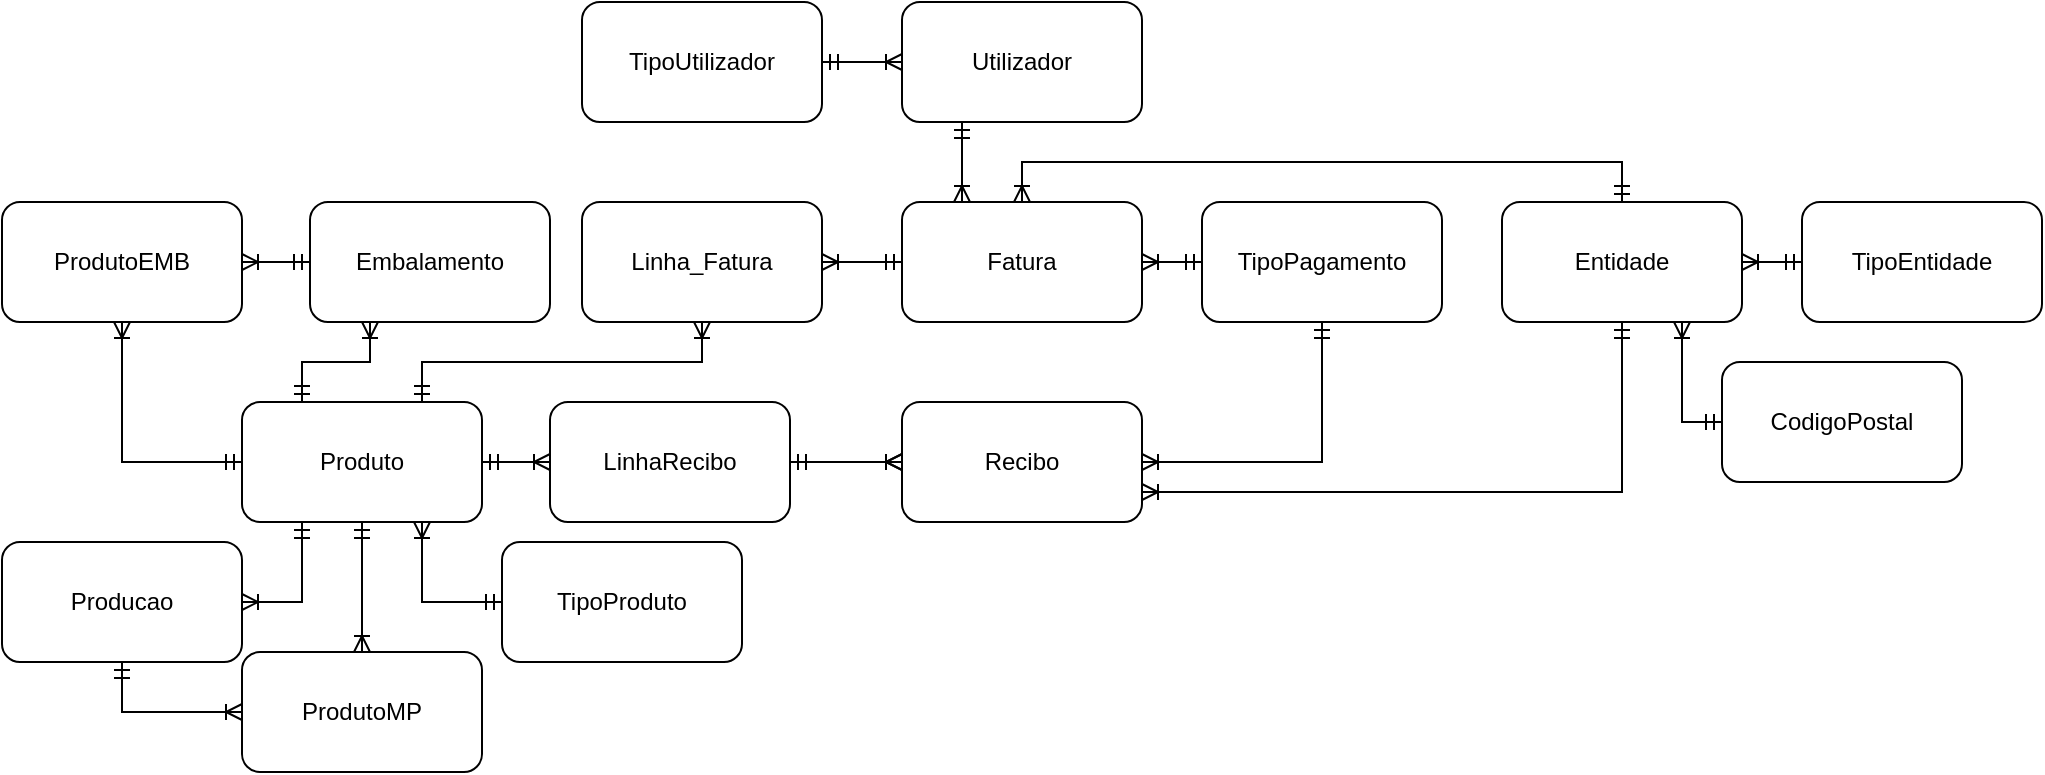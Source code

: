 <mxfile version="20.8.23" type="device"><diagram id="C5RBs43oDa-KdzZeNtuy" name="Page-1"><mxGraphModel dx="1393" dy="835" grid="1" gridSize="10" guides="1" tooltips="1" connect="1" arrows="1" fold="1" page="1" pageScale="1" pageWidth="827" pageHeight="1169" math="0" shadow="0"><root><mxCell id="WIyWlLk6GJQsqaUBKTNV-0"/><mxCell id="WIyWlLk6GJQsqaUBKTNV-1" parent="WIyWlLk6GJQsqaUBKTNV-0"/><mxCell id="ivpAMsPQ8HCNAbwtycyD-0" value="ProdutoEMB" style="rounded=1;whiteSpace=wrap;html=1;" parent="WIyWlLk6GJQsqaUBKTNV-1" vertex="1"><mxGeometry x="20" y="250" width="120" height="60" as="geometry"/></mxCell><mxCell id="ivpAMsPQ8HCNAbwtycyD-1" value="Produto" style="rounded=1;whiteSpace=wrap;html=1;" parent="WIyWlLk6GJQsqaUBKTNV-1" vertex="1"><mxGeometry x="140" y="350" width="120" height="60" as="geometry"/></mxCell><mxCell id="ivpAMsPQ8HCNAbwtycyD-2" value="Embalamento" style="rounded=1;whiteSpace=wrap;html=1;" parent="WIyWlLk6GJQsqaUBKTNV-1" vertex="1"><mxGeometry x="174" y="250" width="120" height="60" as="geometry"/></mxCell><mxCell id="ivpAMsPQ8HCNAbwtycyD-3" value="Producao" style="rounded=1;whiteSpace=wrap;html=1;" parent="WIyWlLk6GJQsqaUBKTNV-1" vertex="1"><mxGeometry x="20" y="420" width="120" height="60" as="geometry"/></mxCell><mxCell id="ivpAMsPQ8HCNAbwtycyD-4" value="TipoUtilizador" style="rounded=1;whiteSpace=wrap;html=1;" parent="WIyWlLk6GJQsqaUBKTNV-1" vertex="1"><mxGeometry x="310" y="150" width="120" height="60" as="geometry"/></mxCell><mxCell id="ivpAMsPQ8HCNAbwtycyD-5" value="" style="endArrow=ERmandOne;html=1;rounded=0;entryX=0;entryY=0.5;entryDx=0;entryDy=0;exitX=1;exitY=0.5;exitDx=0;exitDy=0;startArrow=ERoneToMany;startFill=0;endFill=0;" parent="WIyWlLk6GJQsqaUBKTNV-1" source="ivpAMsPQ8HCNAbwtycyD-0" target="ivpAMsPQ8HCNAbwtycyD-2" edge="1"><mxGeometry width="50" height="50" relative="1" as="geometry"><mxPoint x="240" y="530" as="sourcePoint"/><mxPoint x="290" y="480" as="targetPoint"/></mxGeometry></mxCell><mxCell id="ivpAMsPQ8HCNAbwtycyD-6" value="" style="endArrow=ERmandOne;html=1;rounded=0;exitX=0.5;exitY=1;exitDx=0;exitDy=0;entryX=0;entryY=0.5;entryDx=0;entryDy=0;startArrow=ERoneToMany;startFill=0;endFill=0;" parent="WIyWlLk6GJQsqaUBKTNV-1" source="ivpAMsPQ8HCNAbwtycyD-0" target="ivpAMsPQ8HCNAbwtycyD-1" edge="1"><mxGeometry width="50" height="50" relative="1" as="geometry"><mxPoint x="250" y="540" as="sourcePoint"/><mxPoint x="300" y="490" as="targetPoint"/><Array as="points"><mxPoint x="80" y="380"/></Array></mxGeometry></mxCell><mxCell id="ivpAMsPQ8HCNAbwtycyD-8" value="TipoEntidade" style="rounded=1;whiteSpace=wrap;html=1;" parent="WIyWlLk6GJQsqaUBKTNV-1" vertex="1"><mxGeometry x="920" y="250" width="120" height="60" as="geometry"/></mxCell><mxCell id="ivpAMsPQ8HCNAbwtycyD-9" value="CodigoPostal" style="rounded=1;whiteSpace=wrap;html=1;" parent="WIyWlLk6GJQsqaUBKTNV-1" vertex="1"><mxGeometry x="880" y="330" width="120" height="60" as="geometry"/></mxCell><mxCell id="ivpAMsPQ8HCNAbwtycyD-10" value="Entidade" style="rounded=1;whiteSpace=wrap;html=1;" parent="WIyWlLk6GJQsqaUBKTNV-1" vertex="1"><mxGeometry x="770" y="250" width="120" height="60" as="geometry"/></mxCell><mxCell id="ivpAMsPQ8HCNAbwtycyD-11" value="TipoPagamento" style="rounded=1;whiteSpace=wrap;html=1;" parent="WIyWlLk6GJQsqaUBKTNV-1" vertex="1"><mxGeometry x="620" y="250" width="120" height="60" as="geometry"/></mxCell><mxCell id="ivpAMsPQ8HCNAbwtycyD-36" value="" style="edgeStyle=orthogonalEdgeStyle;rounded=0;orthogonalLoop=1;jettySize=auto;html=1;startArrow=ERoneToMany;startFill=0;endArrow=ERmandOne;endFill=0;" parent="WIyWlLk6GJQsqaUBKTNV-1" source="ivpAMsPQ8HCNAbwtycyD-12" target="ivpAMsPQ8HCNAbwtycyD-13" edge="1"><mxGeometry relative="1" as="geometry"/></mxCell><mxCell id="ivpAMsPQ8HCNAbwtycyD-12" value="Recibo" style="rounded=1;whiteSpace=wrap;html=1;" parent="WIyWlLk6GJQsqaUBKTNV-1" vertex="1"><mxGeometry x="470" y="350" width="120" height="60" as="geometry"/></mxCell><mxCell id="ivpAMsPQ8HCNAbwtycyD-13" value="LinhaRecibo" style="rounded=1;whiteSpace=wrap;html=1;" parent="WIyWlLk6GJQsqaUBKTNV-1" vertex="1"><mxGeometry x="294" y="350" width="120" height="60" as="geometry"/></mxCell><mxCell id="ivpAMsPQ8HCNAbwtycyD-14" value="Fatura" style="rounded=1;whiteSpace=wrap;html=1;" parent="WIyWlLk6GJQsqaUBKTNV-1" vertex="1"><mxGeometry x="470" y="250" width="120" height="60" as="geometry"/></mxCell><mxCell id="ivpAMsPQ8HCNAbwtycyD-15" value="Linha_Fatura" style="rounded=1;whiteSpace=wrap;html=1;" parent="WIyWlLk6GJQsqaUBKTNV-1" vertex="1"><mxGeometry x="310" y="250" width="120" height="60" as="geometry"/></mxCell><mxCell id="ivpAMsPQ8HCNAbwtycyD-16" value="ProdutoMP" style="rounded=1;whiteSpace=wrap;html=1;" parent="WIyWlLk6GJQsqaUBKTNV-1" vertex="1"><mxGeometry x="140" y="475" width="120" height="60" as="geometry"/></mxCell><mxCell id="ivpAMsPQ8HCNAbwtycyD-17" value="TipoProduto" style="rounded=1;whiteSpace=wrap;html=1;" parent="WIyWlLk6GJQsqaUBKTNV-1" vertex="1"><mxGeometry x="270" y="420" width="120" height="60" as="geometry"/></mxCell><mxCell id="ivpAMsPQ8HCNAbwtycyD-21" value="Utilizador" style="rounded=1;whiteSpace=wrap;html=1;" parent="WIyWlLk6GJQsqaUBKTNV-1" vertex="1"><mxGeometry x="470" y="150" width="120" height="60" as="geometry"/></mxCell><mxCell id="ivpAMsPQ8HCNAbwtycyD-22" value="" style="endArrow=ERmandOne;html=1;rounded=0;exitX=0;exitY=0.5;exitDx=0;exitDy=0;entryX=0.5;entryY=1;entryDx=0;entryDy=0;startArrow=ERoneToMany;startFill=0;endFill=0;" parent="WIyWlLk6GJQsqaUBKTNV-1" source="ivpAMsPQ8HCNAbwtycyD-16" target="ivpAMsPQ8HCNAbwtycyD-3" edge="1"><mxGeometry width="50" height="50" relative="1" as="geometry"><mxPoint x="120" y="290" as="sourcePoint"/><mxPoint x="150" y="390" as="targetPoint"/><Array as="points"><mxPoint x="80" y="505"/></Array></mxGeometry></mxCell><mxCell id="ivpAMsPQ8HCNAbwtycyD-23" value="" style="endArrow=ERmandOne;html=1;rounded=0;exitX=1;exitY=0.5;exitDx=0;exitDy=0;entryX=0.25;entryY=1;entryDx=0;entryDy=0;startArrow=ERoneToMany;startFill=0;endFill=0;" parent="WIyWlLk6GJQsqaUBKTNV-1" source="ivpAMsPQ8HCNAbwtycyD-3" target="ivpAMsPQ8HCNAbwtycyD-1" edge="1"><mxGeometry width="50" height="50" relative="1" as="geometry"><mxPoint x="130" y="300" as="sourcePoint"/><mxPoint x="160" y="400" as="targetPoint"/><Array as="points"><mxPoint x="170" y="450"/></Array></mxGeometry></mxCell><mxCell id="ivpAMsPQ8HCNAbwtycyD-24" value="" style="endArrow=ERmandOne;html=1;rounded=0;exitX=0.5;exitY=0;exitDx=0;exitDy=0;entryX=0.5;entryY=1;entryDx=0;entryDy=0;startArrow=ERoneToMany;startFill=0;endFill=0;" parent="WIyWlLk6GJQsqaUBKTNV-1" source="ivpAMsPQ8HCNAbwtycyD-16" target="ivpAMsPQ8HCNAbwtycyD-1" edge="1"><mxGeometry width="50" height="50" relative="1" as="geometry"><mxPoint x="150" y="515" as="sourcePoint"/><mxPoint x="90" y="490" as="targetPoint"/><Array as="points"/></mxGeometry></mxCell><mxCell id="ivpAMsPQ8HCNAbwtycyD-25" value="" style="endArrow=ERmandOne;html=1;rounded=0;exitX=0.75;exitY=1;exitDx=0;exitDy=0;entryX=0;entryY=0.5;entryDx=0;entryDy=0;startArrow=ERoneToMany;startFill=0;endFill=0;" parent="WIyWlLk6GJQsqaUBKTNV-1" source="ivpAMsPQ8HCNAbwtycyD-1" target="ivpAMsPQ8HCNAbwtycyD-17" edge="1"><mxGeometry width="50" height="50" relative="1" as="geometry"><mxPoint x="210" y="485" as="sourcePoint"/><mxPoint x="210" y="420" as="targetPoint"/><Array as="points"><mxPoint x="230" y="450"/></Array></mxGeometry></mxCell><mxCell id="ivpAMsPQ8HCNAbwtycyD-26" value="" style="endArrow=ERmandOne;html=1;rounded=0;entryX=1;entryY=0.5;entryDx=0;entryDy=0;exitX=0;exitY=0.5;exitDx=0;exitDy=0;startArrow=ERoneToMany;startFill=0;endFill=0;" parent="WIyWlLk6GJQsqaUBKTNV-1" source="ivpAMsPQ8HCNAbwtycyD-13" target="ivpAMsPQ8HCNAbwtycyD-1" edge="1"><mxGeometry width="50" height="50" relative="1" as="geometry"><mxPoint x="180" y="300" as="sourcePoint"/><mxPoint x="220" y="300" as="targetPoint"/></mxGeometry></mxCell><mxCell id="ivpAMsPQ8HCNAbwtycyD-27" value="" style="endArrow=ERmandOne;html=1;rounded=0;entryX=1;entryY=0.5;entryDx=0;entryDy=0;exitX=0;exitY=0.5;exitDx=0;exitDy=0;startArrow=ERoneToMany;startFill=0;endFill=0;" parent="WIyWlLk6GJQsqaUBKTNV-1" source="ivpAMsPQ8HCNAbwtycyD-12" target="ivpAMsPQ8HCNAbwtycyD-13" edge="1"><mxGeometry width="50" height="50" relative="1" as="geometry"><mxPoint x="304" y="390" as="sourcePoint"/><mxPoint x="270" y="390" as="targetPoint"/></mxGeometry></mxCell><mxCell id="ivpAMsPQ8HCNAbwtycyD-28" value="" style="endArrow=ERmandOne;html=1;rounded=0;exitX=0.5;exitY=1;exitDx=0;exitDy=0;entryX=0.75;entryY=0;entryDx=0;entryDy=0;startArrow=ERoneToMany;startFill=0;endFill=0;" parent="WIyWlLk6GJQsqaUBKTNV-1" source="ivpAMsPQ8HCNAbwtycyD-15" target="ivpAMsPQ8HCNAbwtycyD-1" edge="1"><mxGeometry width="50" height="50" relative="1" as="geometry"><mxPoint x="90" y="320" as="sourcePoint"/><mxPoint x="150" y="390" as="targetPoint"/><Array as="points"><mxPoint x="370" y="330"/><mxPoint x="230" y="330"/></Array></mxGeometry></mxCell><mxCell id="ivpAMsPQ8HCNAbwtycyD-29" value="" style="endArrow=ERmandOne;html=1;rounded=0;entryX=0;entryY=0.5;entryDx=0;entryDy=0;exitX=1;exitY=0.5;exitDx=0;exitDy=0;startArrow=ERoneToMany;startFill=0;endFill=0;" parent="WIyWlLk6GJQsqaUBKTNV-1" source="ivpAMsPQ8HCNAbwtycyD-15" target="ivpAMsPQ8HCNAbwtycyD-14" edge="1"><mxGeometry width="50" height="50" relative="1" as="geometry"><mxPoint x="460" y="390" as="sourcePoint"/><mxPoint x="424" y="390" as="targetPoint"/></mxGeometry></mxCell><mxCell id="ivpAMsPQ8HCNAbwtycyD-30" value="" style="endArrow=ERmandOne;html=1;rounded=0;entryX=0;entryY=0.5;entryDx=0;entryDy=0;exitX=1;exitY=0.5;exitDx=0;exitDy=0;startArrow=ERoneToMany;startFill=0;endFill=0;" parent="WIyWlLk6GJQsqaUBKTNV-1" source="ivpAMsPQ8HCNAbwtycyD-14" target="ivpAMsPQ8HCNAbwtycyD-11" edge="1"><mxGeometry width="50" height="50" relative="1" as="geometry"><mxPoint x="460" y="390" as="sourcePoint"/><mxPoint x="424" y="390" as="targetPoint"/></mxGeometry></mxCell><mxCell id="ivpAMsPQ8HCNAbwtycyD-31" value="" style="endArrow=ERmandOne;html=1;rounded=0;entryX=0.5;entryY=1;entryDx=0;entryDy=0;exitX=1;exitY=0.5;exitDx=0;exitDy=0;startArrow=ERoneToMany;startFill=0;endFill=0;" parent="WIyWlLk6GJQsqaUBKTNV-1" source="ivpAMsPQ8HCNAbwtycyD-12" target="ivpAMsPQ8HCNAbwtycyD-11" edge="1"><mxGeometry width="50" height="50" relative="1" as="geometry"><mxPoint x="600" y="290" as="sourcePoint"/><mxPoint x="650" y="290" as="targetPoint"/><Array as="points"><mxPoint x="680" y="380"/></Array></mxGeometry></mxCell><mxCell id="ivpAMsPQ8HCNAbwtycyD-32" value="" style="endArrow=ERmandOne;html=1;rounded=0;entryX=0.5;entryY=0;entryDx=0;entryDy=0;exitX=0.5;exitY=0;exitDx=0;exitDy=0;startArrow=ERoneToMany;startFill=0;endFill=0;" parent="WIyWlLk6GJQsqaUBKTNV-1" source="ivpAMsPQ8HCNAbwtycyD-14" target="ivpAMsPQ8HCNAbwtycyD-10" edge="1"><mxGeometry width="50" height="50" relative="1" as="geometry"><mxPoint x="600" y="290" as="sourcePoint"/><mxPoint x="630" y="290" as="targetPoint"/><Array as="points"><mxPoint x="530" y="230"/><mxPoint x="830" y="230"/></Array></mxGeometry></mxCell><mxCell id="ivpAMsPQ8HCNAbwtycyD-35" value="" style="endArrow=ERmandOne;html=1;rounded=0;entryX=0.5;entryY=1;entryDx=0;entryDy=0;exitX=1;exitY=0.75;exitDx=0;exitDy=0;startArrow=ERoneToMany;startFill=0;endFill=0;" parent="WIyWlLk6GJQsqaUBKTNV-1" source="ivpAMsPQ8HCNAbwtycyD-12" target="ivpAMsPQ8HCNAbwtycyD-10" edge="1"><mxGeometry width="50" height="50" relative="1" as="geometry"><mxPoint x="540" y="260" as="sourcePoint"/><mxPoint x="850" y="260" as="targetPoint"/><Array as="points"><mxPoint x="830" y="395"/></Array></mxGeometry></mxCell><mxCell id="ivpAMsPQ8HCNAbwtycyD-37" value="" style="endArrow=ERmandOne;html=1;rounded=0;entryX=0;entryY=0.5;entryDx=0;entryDy=0;exitX=1;exitY=0.5;exitDx=0;exitDy=0;startArrow=ERoneToMany;startFill=0;endFill=0;" parent="WIyWlLk6GJQsqaUBKTNV-1" source="ivpAMsPQ8HCNAbwtycyD-10" target="ivpAMsPQ8HCNAbwtycyD-8" edge="1"><mxGeometry width="50" height="50" relative="1" as="geometry"><mxPoint x="480" y="390" as="sourcePoint"/><mxPoint x="424" y="390" as="targetPoint"/></mxGeometry></mxCell><mxCell id="ivpAMsPQ8HCNAbwtycyD-38" value="" style="endArrow=ERmandOne;html=1;rounded=0;entryX=1;entryY=0.5;entryDx=0;entryDy=0;exitX=0;exitY=0.5;exitDx=0;exitDy=0;startArrow=ERoneToMany;startFill=0;endFill=0;" parent="WIyWlLk6GJQsqaUBKTNV-1" source="ivpAMsPQ8HCNAbwtycyD-21" target="ivpAMsPQ8HCNAbwtycyD-4" edge="1"><mxGeometry width="50" height="50" relative="1" as="geometry"><mxPoint x="900" y="290" as="sourcePoint"/><mxPoint x="930" y="290" as="targetPoint"/></mxGeometry></mxCell><mxCell id="ivpAMsPQ8HCNAbwtycyD-39" value="" style="endArrow=ERmandOne;html=1;rounded=0;entryX=0;entryY=0.5;entryDx=0;entryDy=0;exitX=0.75;exitY=1;exitDx=0;exitDy=0;startArrow=ERoneToMany;startFill=0;endFill=0;" parent="WIyWlLk6GJQsqaUBKTNV-1" source="ivpAMsPQ8HCNAbwtycyD-10" target="ivpAMsPQ8HCNAbwtycyD-9" edge="1"><mxGeometry width="50" height="50" relative="1" as="geometry"><mxPoint x="680" y="500" as="sourcePoint"/><mxPoint x="600" y="500" as="targetPoint"/><Array as="points"><mxPoint x="860" y="360"/></Array></mxGeometry></mxCell><mxCell id="ivpAMsPQ8HCNAbwtycyD-40" value="" style="endArrow=ERmandOne;html=1;rounded=0;exitX=0.25;exitY=1;exitDx=0;exitDy=0;entryX=0.25;entryY=0;entryDx=0;entryDy=0;startArrow=ERoneToMany;startFill=0;endFill=0;" parent="WIyWlLk6GJQsqaUBKTNV-1" source="ivpAMsPQ8HCNAbwtycyD-2" target="ivpAMsPQ8HCNAbwtycyD-1" edge="1"><mxGeometry width="50" height="50" relative="1" as="geometry"><mxPoint x="380" y="320" as="sourcePoint"/><mxPoint x="240" y="360" as="targetPoint"/><Array as="points"><mxPoint x="204" y="330"/><mxPoint x="170" y="330"/></Array></mxGeometry></mxCell><mxCell id="VyIpqszmXLl2ScRHwQ2K-0" value="" style="endArrow=ERoneToMany;html=1;rounded=0;exitX=0.25;exitY=1;exitDx=0;exitDy=0;entryX=0.25;entryY=0;entryDx=0;entryDy=0;endFill=0;startArrow=ERmandOne;startFill=0;" edge="1" parent="WIyWlLk6GJQsqaUBKTNV-1" source="ivpAMsPQ8HCNAbwtycyD-21" target="ivpAMsPQ8HCNAbwtycyD-14"><mxGeometry width="50" height="50" relative="1" as="geometry"><mxPoint x="850" y="520" as="sourcePoint"/><mxPoint x="840" y="420" as="targetPoint"/></mxGeometry></mxCell></root></mxGraphModel></diagram></mxfile>